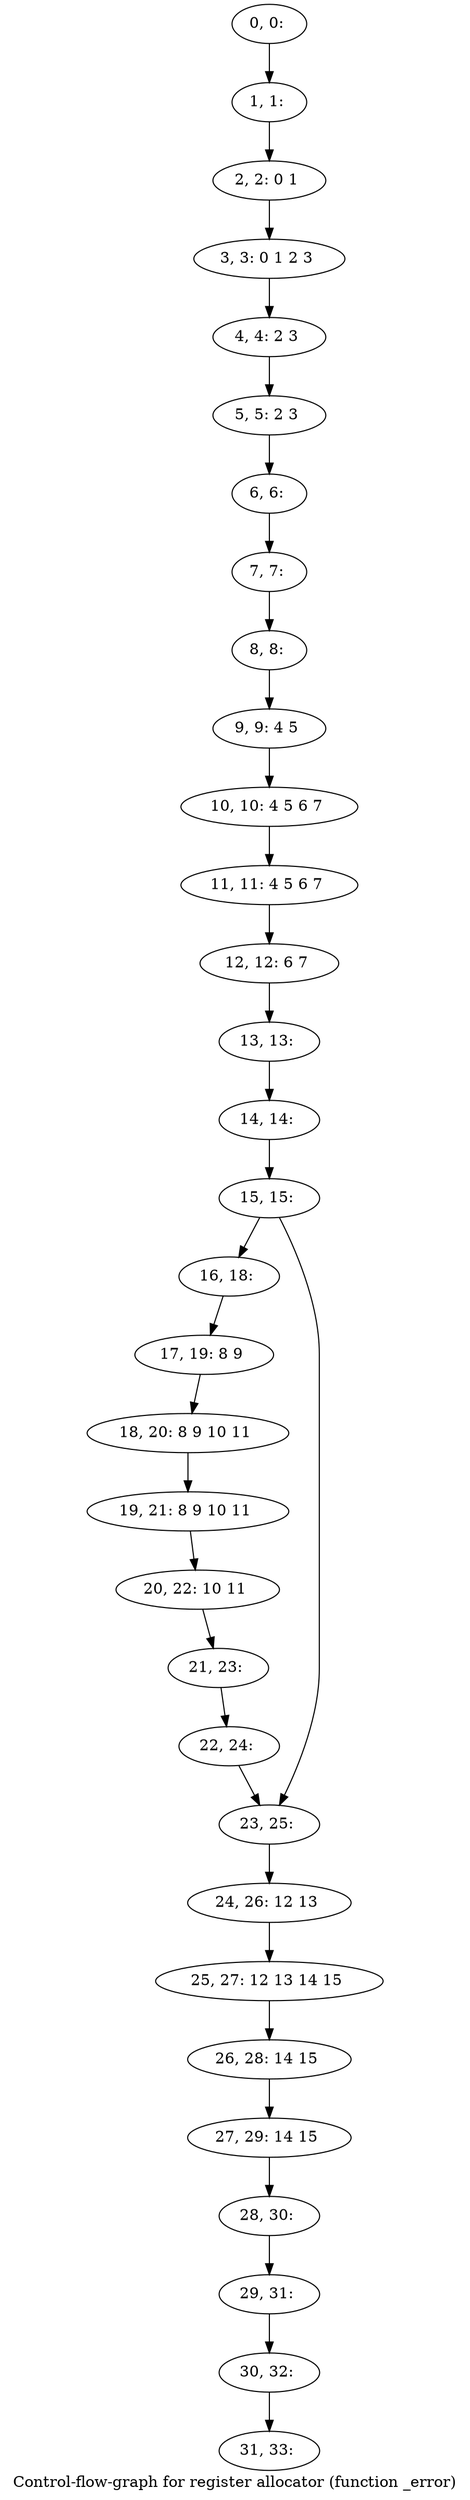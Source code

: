 digraph G {
graph [label="Control-flow-graph for register allocator (function _error)"]
0[label="0, 0: "];
1[label="1, 1: "];
2[label="2, 2: 0 1 "];
3[label="3, 3: 0 1 2 3 "];
4[label="4, 4: 2 3 "];
5[label="5, 5: 2 3 "];
6[label="6, 6: "];
7[label="7, 7: "];
8[label="8, 8: "];
9[label="9, 9: 4 5 "];
10[label="10, 10: 4 5 6 7 "];
11[label="11, 11: 4 5 6 7 "];
12[label="12, 12: 6 7 "];
13[label="13, 13: "];
14[label="14, 14: "];
15[label="15, 15: "];
16[label="16, 18: "];
17[label="17, 19: 8 9 "];
18[label="18, 20: 8 9 10 11 "];
19[label="19, 21: 8 9 10 11 "];
20[label="20, 22: 10 11 "];
21[label="21, 23: "];
22[label="22, 24: "];
23[label="23, 25: "];
24[label="24, 26: 12 13 "];
25[label="25, 27: 12 13 14 15 "];
26[label="26, 28: 14 15 "];
27[label="27, 29: 14 15 "];
28[label="28, 30: "];
29[label="29, 31: "];
30[label="30, 32: "];
31[label="31, 33: "];
0->1 ;
1->2 ;
2->3 ;
3->4 ;
4->5 ;
5->6 ;
6->7 ;
7->8 ;
8->9 ;
9->10 ;
10->11 ;
11->12 ;
12->13 ;
13->14 ;
14->15 ;
15->16 ;
15->23 ;
16->17 ;
17->18 ;
18->19 ;
19->20 ;
20->21 ;
21->22 ;
22->23 ;
23->24 ;
24->25 ;
25->26 ;
26->27 ;
27->28 ;
28->29 ;
29->30 ;
30->31 ;
}
